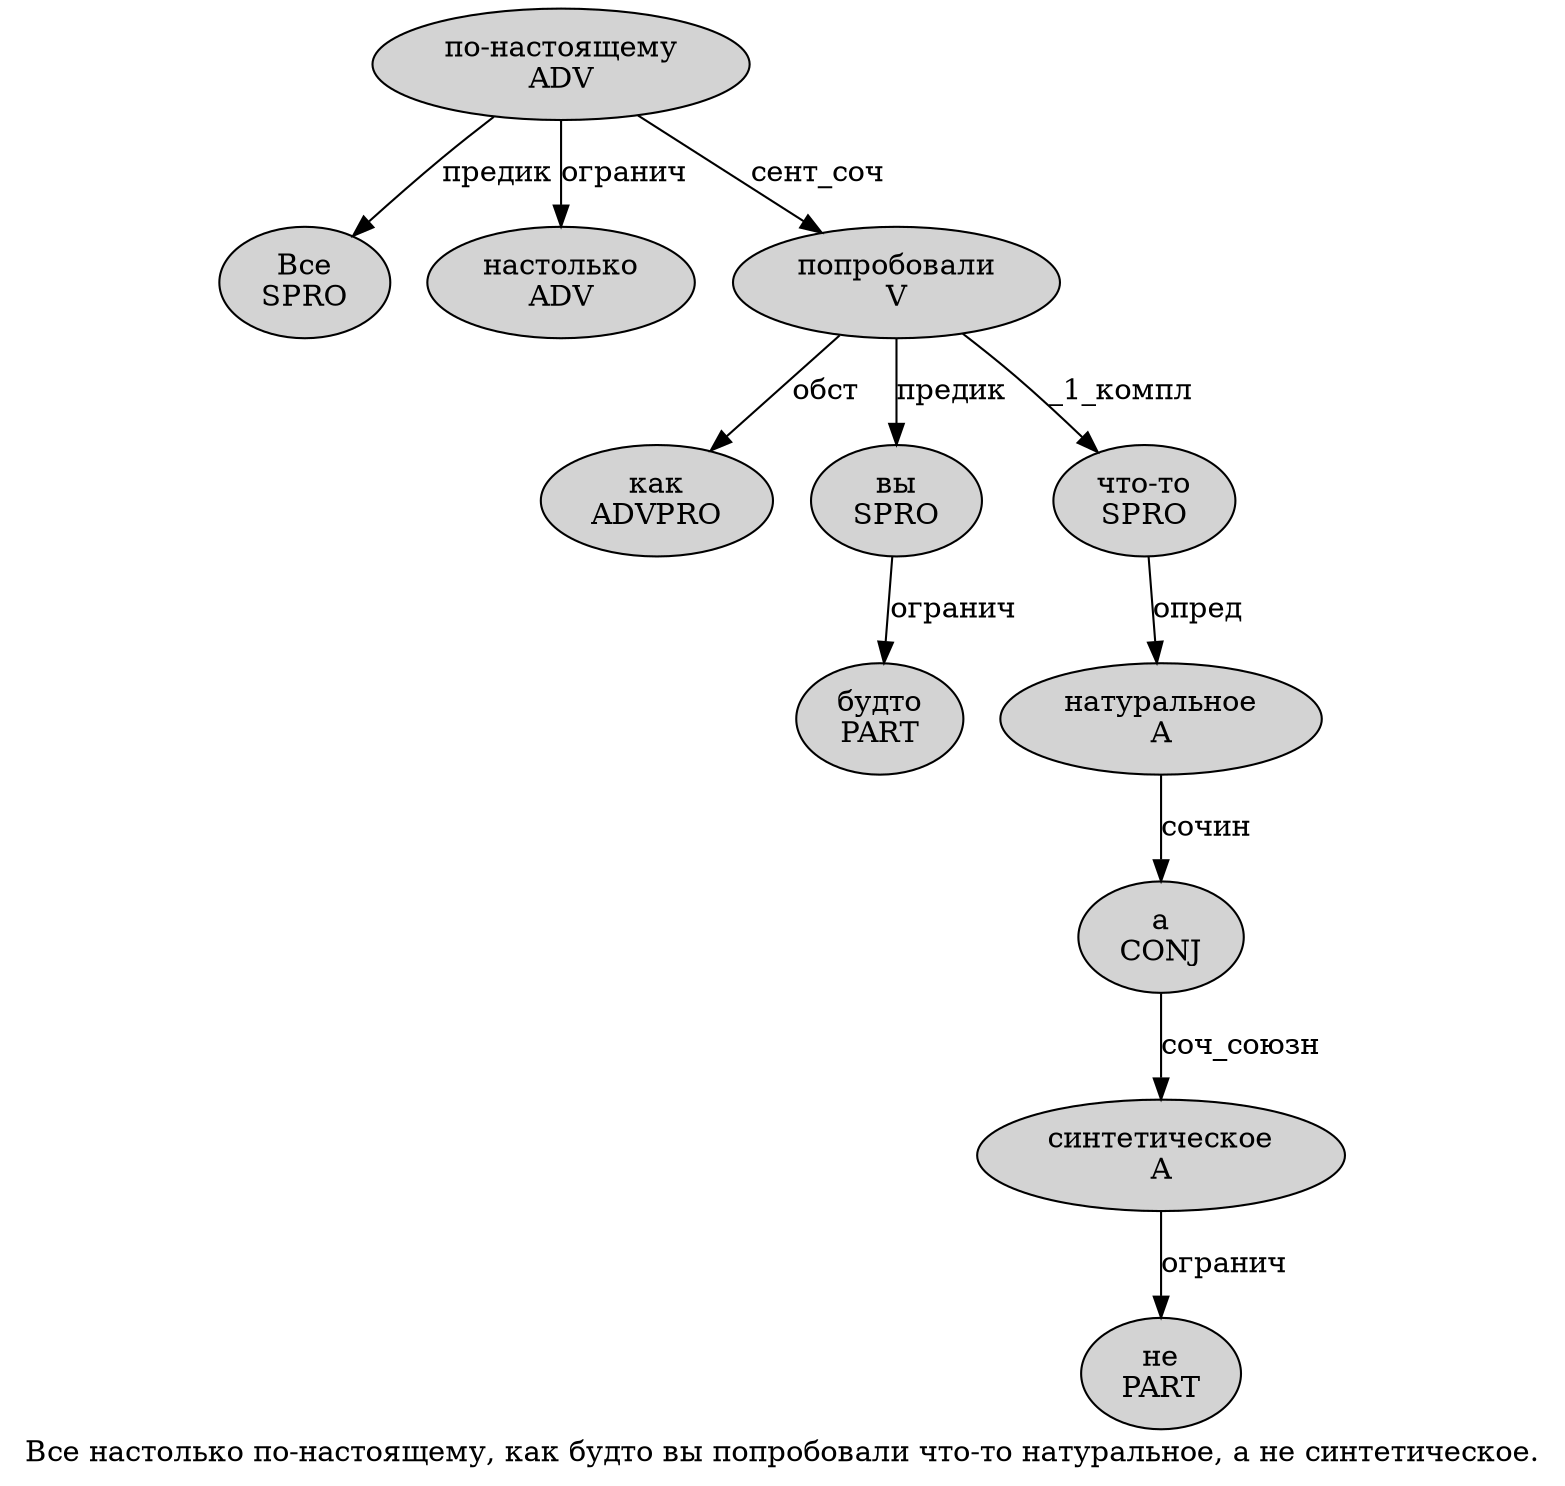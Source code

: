 digraph SENTENCE_224 {
	graph [label="Все настолько по-настоящему, как будто вы попробовали что-то натуральное, а не синтетическое."]
	node [style=filled]
		0 [label="Все
SPRO" color="" fillcolor=lightgray penwidth=1 shape=ellipse]
		1 [label="настолько
ADV" color="" fillcolor=lightgray penwidth=1 shape=ellipse]
		2 [label="по-настоящему
ADV" color="" fillcolor=lightgray penwidth=1 shape=ellipse]
		4 [label="как
ADVPRO" color="" fillcolor=lightgray penwidth=1 shape=ellipse]
		5 [label="будто
PART" color="" fillcolor=lightgray penwidth=1 shape=ellipse]
		6 [label="вы
SPRO" color="" fillcolor=lightgray penwidth=1 shape=ellipse]
		7 [label="попробовали
V" color="" fillcolor=lightgray penwidth=1 shape=ellipse]
		8 [label="что-то
SPRO" color="" fillcolor=lightgray penwidth=1 shape=ellipse]
		9 [label="натуральное
A" color="" fillcolor=lightgray penwidth=1 shape=ellipse]
		11 [label="а
CONJ" color="" fillcolor=lightgray penwidth=1 shape=ellipse]
		12 [label="не
PART" color="" fillcolor=lightgray penwidth=1 shape=ellipse]
		13 [label="синтетическое
A" color="" fillcolor=lightgray penwidth=1 shape=ellipse]
			7 -> 4 [label="обст"]
			7 -> 6 [label="предик"]
			7 -> 8 [label="_1_компл"]
			11 -> 13 [label="соч_союзн"]
			6 -> 5 [label="огранич"]
			13 -> 12 [label="огранич"]
			2 -> 0 [label="предик"]
			2 -> 1 [label="огранич"]
			2 -> 7 [label="сент_соч"]
			8 -> 9 [label="опред"]
			9 -> 11 [label="сочин"]
}